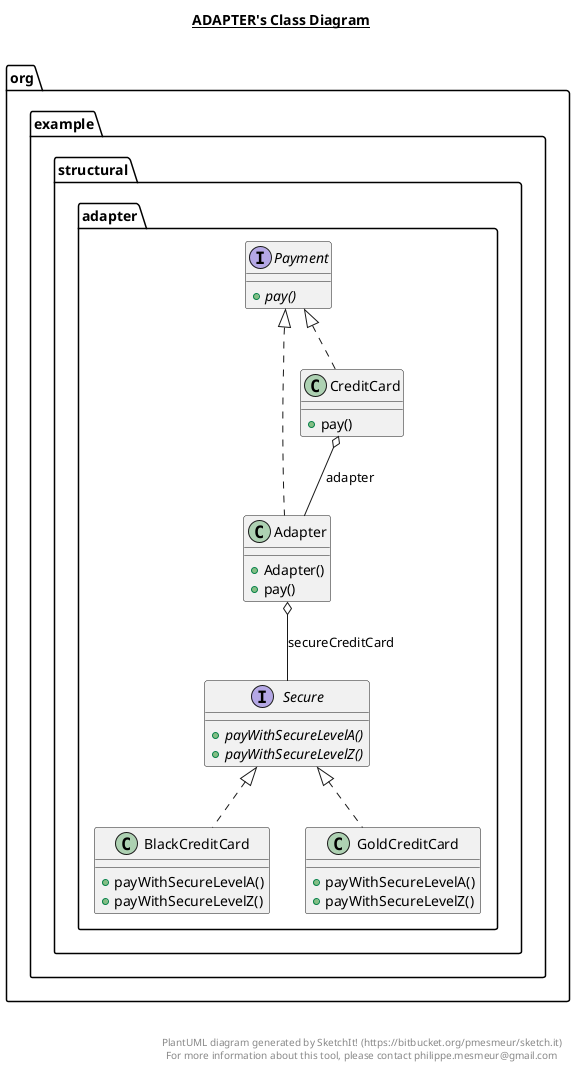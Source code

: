@startuml

title __ADAPTER's Class Diagram__\n

  namespace org.example {
    namespace structural.adapter {
      class org.example.structural.adapter.Adapter {
          + Adapter()
          + pay()
      }
    }
  }
  

  namespace org.example {
    namespace structural.adapter {
      class org.example.structural.adapter.BlackCreditCard {
          + payWithSecureLevelA()
          + payWithSecureLevelZ()
      }
    }
  }
  

  namespace org.example {
    namespace structural.adapter {
      class org.example.structural.adapter.CreditCard {
          + pay()
      }
    }
  }
  

  namespace org.example {
    namespace structural.adapter {
      class org.example.structural.adapter.GoldCreditCard {
          + payWithSecureLevelA()
          + payWithSecureLevelZ()
      }
    }
  }
  

  namespace org.example {
    namespace structural.adapter {
      interface org.example.structural.adapter.Payment {
          {abstract} + pay()
      }
    }
  }
  

  namespace org.example {
    namespace structural.adapter {
      interface org.example.structural.adapter.Secure {
          {abstract} + payWithSecureLevelA()
          {abstract} + payWithSecureLevelZ()
      }
    }
  }
  

  org.example.structural.adapter.Adapter .up.|> org.example.structural.adapter.Payment
  org.example.structural.adapter.Adapter o-- org.example.structural.adapter.Secure : secureCreditCard
  org.example.structural.adapter.BlackCreditCard .up.|> org.example.structural.adapter.Secure
  org.example.structural.adapter.CreditCard .up.|> org.example.structural.adapter.Payment
  org.example.structural.adapter.CreditCard o-- org.example.structural.adapter.Adapter : adapter
  org.example.structural.adapter.GoldCreditCard .up.|> org.example.structural.adapter.Secure


right footer


PlantUML diagram generated by SketchIt! (https://bitbucket.org/pmesmeur/sketch.it)
For more information about this tool, please contact philippe.mesmeur@gmail.com
endfooter

@enduml
